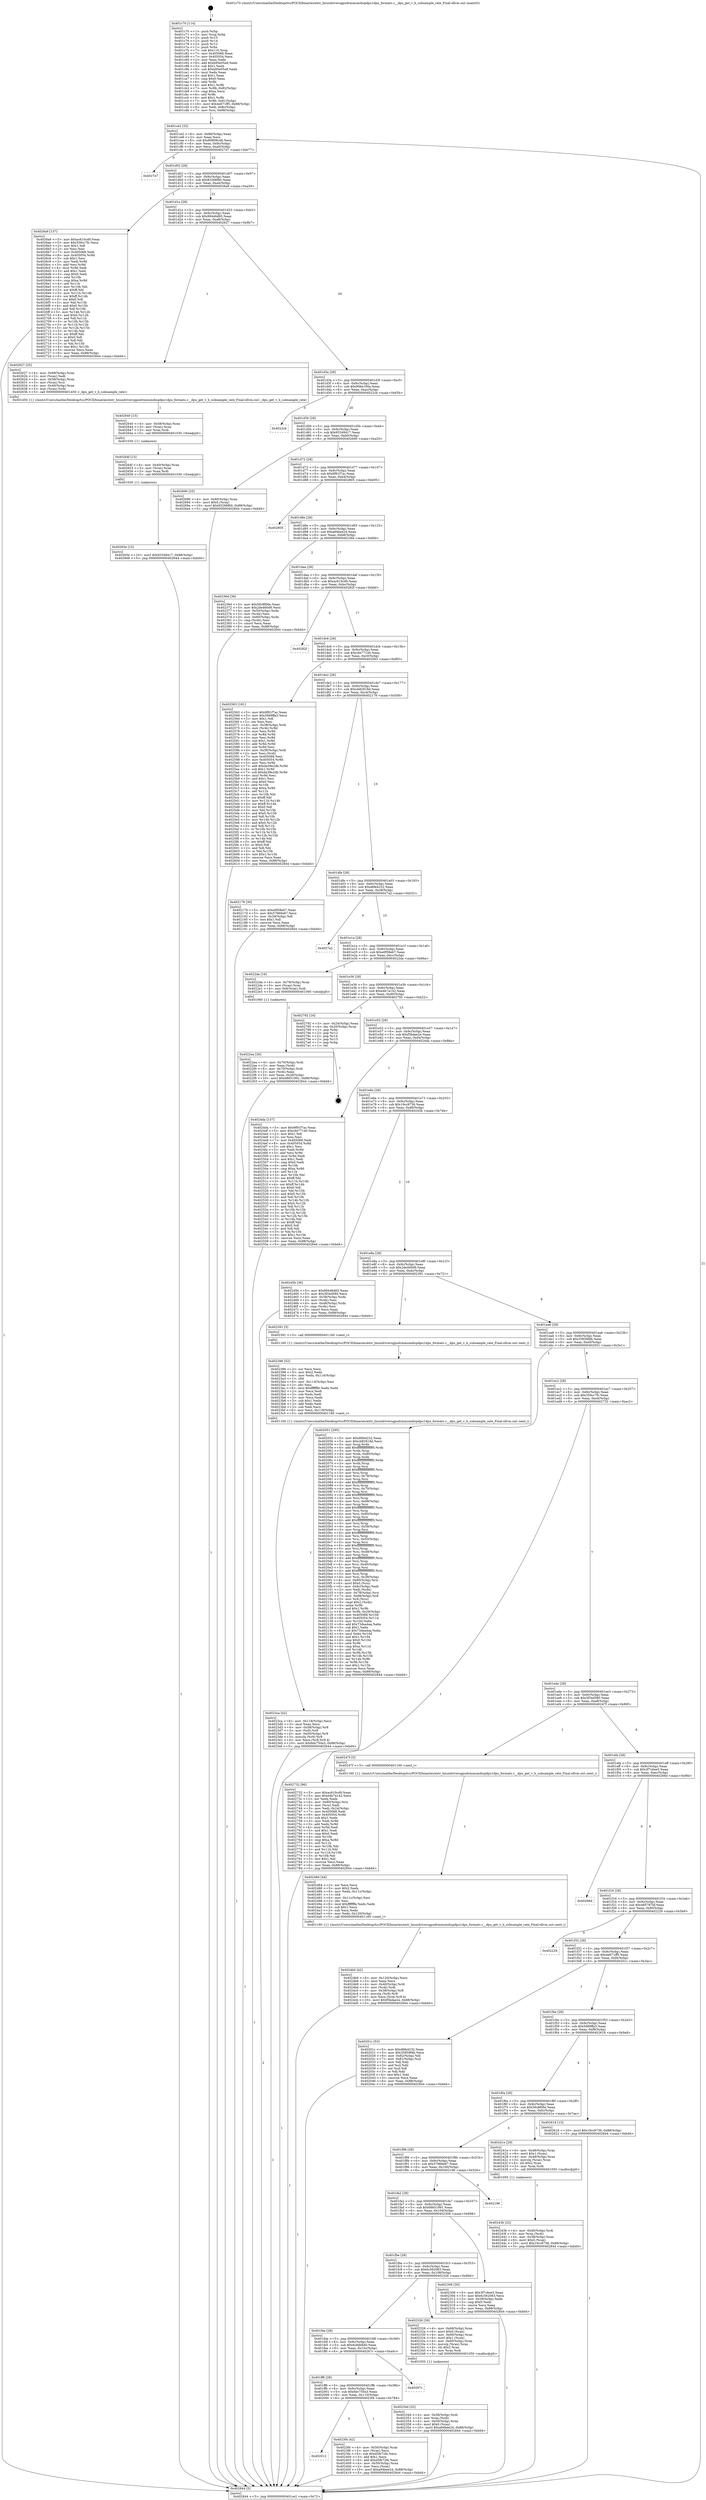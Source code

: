 digraph "0x401c70" {
  label = "0x401c70 (/mnt/c/Users/mathe/Desktop/tcc/POCII/binaries/extr_linuxdriversgpudrmmsmdispdpu1dpu_formats.c__dpu_get_v_h_subsample_rate_Final-ollvm.out::main(0))"
  labelloc = "t"
  node[shape=record]

  Entry [label="",width=0.3,height=0.3,shape=circle,fillcolor=black,style=filled]
  "0x401ce2" [label="{
     0x401ce2 [32]\l
     | [instrs]\l
     &nbsp;&nbsp;0x401ce2 \<+6\>: mov -0x88(%rbp),%eax\l
     &nbsp;&nbsp;0x401ce8 \<+2\>: mov %eax,%ecx\l
     &nbsp;&nbsp;0x401cea \<+6\>: sub $0x80808c48,%ecx\l
     &nbsp;&nbsp;0x401cf0 \<+6\>: mov %eax,-0x9c(%rbp)\l
     &nbsp;&nbsp;0x401cf6 \<+6\>: mov %ecx,-0xa0(%rbp)\l
     &nbsp;&nbsp;0x401cfc \<+6\>: je 00000000004027e7 \<main+0xb77\>\l
  }"]
  "0x4027e7" [label="{
     0x4027e7\l
  }", style=dashed]
  "0x401d02" [label="{
     0x401d02 [28]\l
     | [instrs]\l
     &nbsp;&nbsp;0x401d02 \<+5\>: jmp 0000000000401d07 \<main+0x97\>\l
     &nbsp;&nbsp;0x401d07 \<+6\>: mov -0x9c(%rbp),%eax\l
     &nbsp;&nbsp;0x401d0d \<+5\>: sub $0x83266fb0,%eax\l
     &nbsp;&nbsp;0x401d12 \<+6\>: mov %eax,-0xa4(%rbp)\l
     &nbsp;&nbsp;0x401d18 \<+6\>: je 00000000004026a9 \<main+0xa39\>\l
  }"]
  Exit [label="",width=0.3,height=0.3,shape=circle,fillcolor=black,style=filled,peripheries=2]
  "0x4026a9" [label="{
     0x4026a9 [137]\l
     | [instrs]\l
     &nbsp;&nbsp;0x4026a9 \<+5\>: mov $0xac610cd9,%eax\l
     &nbsp;&nbsp;0x4026ae \<+5\>: mov $0x359cc7fc,%ecx\l
     &nbsp;&nbsp;0x4026b3 \<+2\>: mov $0x1,%dl\l
     &nbsp;&nbsp;0x4026b5 \<+2\>: xor %esi,%esi\l
     &nbsp;&nbsp;0x4026b7 \<+7\>: mov 0x405068,%edi\l
     &nbsp;&nbsp;0x4026be \<+8\>: mov 0x405054,%r8d\l
     &nbsp;&nbsp;0x4026c6 \<+3\>: sub $0x1,%esi\l
     &nbsp;&nbsp;0x4026c9 \<+3\>: mov %edi,%r9d\l
     &nbsp;&nbsp;0x4026cc \<+3\>: add %esi,%r9d\l
     &nbsp;&nbsp;0x4026cf \<+4\>: imul %r9d,%edi\l
     &nbsp;&nbsp;0x4026d3 \<+3\>: and $0x1,%edi\l
     &nbsp;&nbsp;0x4026d6 \<+3\>: cmp $0x0,%edi\l
     &nbsp;&nbsp;0x4026d9 \<+4\>: sete %r10b\l
     &nbsp;&nbsp;0x4026dd \<+4\>: cmp $0xa,%r8d\l
     &nbsp;&nbsp;0x4026e1 \<+4\>: setl %r11b\l
     &nbsp;&nbsp;0x4026e5 \<+3\>: mov %r10b,%bl\l
     &nbsp;&nbsp;0x4026e8 \<+3\>: xor $0xff,%bl\l
     &nbsp;&nbsp;0x4026eb \<+3\>: mov %r11b,%r14b\l
     &nbsp;&nbsp;0x4026ee \<+4\>: xor $0xff,%r14b\l
     &nbsp;&nbsp;0x4026f2 \<+3\>: xor $0x0,%dl\l
     &nbsp;&nbsp;0x4026f5 \<+3\>: mov %bl,%r15b\l
     &nbsp;&nbsp;0x4026f8 \<+4\>: and $0x0,%r15b\l
     &nbsp;&nbsp;0x4026fc \<+3\>: and %dl,%r10b\l
     &nbsp;&nbsp;0x4026ff \<+3\>: mov %r14b,%r12b\l
     &nbsp;&nbsp;0x402702 \<+4\>: and $0x0,%r12b\l
     &nbsp;&nbsp;0x402706 \<+3\>: and %dl,%r11b\l
     &nbsp;&nbsp;0x402709 \<+3\>: or %r10b,%r15b\l
     &nbsp;&nbsp;0x40270c \<+3\>: or %r11b,%r12b\l
     &nbsp;&nbsp;0x40270f \<+3\>: xor %r12b,%r15b\l
     &nbsp;&nbsp;0x402712 \<+3\>: or %r14b,%bl\l
     &nbsp;&nbsp;0x402715 \<+3\>: xor $0xff,%bl\l
     &nbsp;&nbsp;0x402718 \<+3\>: or $0x0,%dl\l
     &nbsp;&nbsp;0x40271b \<+2\>: and %dl,%bl\l
     &nbsp;&nbsp;0x40271d \<+3\>: or %bl,%r15b\l
     &nbsp;&nbsp;0x402720 \<+4\>: test $0x1,%r15b\l
     &nbsp;&nbsp;0x402724 \<+3\>: cmovne %ecx,%eax\l
     &nbsp;&nbsp;0x402727 \<+6\>: mov %eax,-0x88(%rbp)\l
     &nbsp;&nbsp;0x40272d \<+5\>: jmp 0000000000402844 \<main+0xbd4\>\l
  }"]
  "0x401d1e" [label="{
     0x401d1e [28]\l
     | [instrs]\l
     &nbsp;&nbsp;0x401d1e \<+5\>: jmp 0000000000401d23 \<main+0xb3\>\l
     &nbsp;&nbsp;0x401d23 \<+6\>: mov -0x9c(%rbp),%eax\l
     &nbsp;&nbsp;0x401d29 \<+5\>: sub $0x89446d65,%eax\l
     &nbsp;&nbsp;0x401d2e \<+6\>: mov %eax,-0xa8(%rbp)\l
     &nbsp;&nbsp;0x401d34 \<+6\>: je 0000000000402627 \<main+0x9b7\>\l
  }"]
  "0x40265e" [label="{
     0x40265e [15]\l
     | [instrs]\l
     &nbsp;&nbsp;0x40265e \<+10\>: movl $0x93349417,-0x88(%rbp)\l
     &nbsp;&nbsp;0x402668 \<+5\>: jmp 0000000000402844 \<main+0xbd4\>\l
  }"]
  "0x402627" [label="{
     0x402627 [25]\l
     | [instrs]\l
     &nbsp;&nbsp;0x402627 \<+4\>: mov -0x68(%rbp),%rax\l
     &nbsp;&nbsp;0x40262b \<+2\>: mov (%rax),%edi\l
     &nbsp;&nbsp;0x40262d \<+4\>: mov -0x58(%rbp),%rax\l
     &nbsp;&nbsp;0x402631 \<+3\>: mov (%rax),%rsi\l
     &nbsp;&nbsp;0x402634 \<+4\>: mov -0x40(%rbp),%rax\l
     &nbsp;&nbsp;0x402638 \<+3\>: mov (%rax),%rdx\l
     &nbsp;&nbsp;0x40263b \<+5\>: call 0000000000401450 \<_dpu_get_v_h_subsample_rate\>\l
     | [calls]\l
     &nbsp;&nbsp;0x401450 \{1\} (/mnt/c/Users/mathe/Desktop/tcc/POCII/binaries/extr_linuxdriversgpudrmmsmdispdpu1dpu_formats.c__dpu_get_v_h_subsample_rate_Final-ollvm.out::_dpu_get_v_h_subsample_rate)\l
  }"]
  "0x401d3a" [label="{
     0x401d3a [28]\l
     | [instrs]\l
     &nbsp;&nbsp;0x401d3a \<+5\>: jmp 0000000000401d3f \<main+0xcf\>\l
     &nbsp;&nbsp;0x401d3f \<+6\>: mov -0x9c(%rbp),%eax\l
     &nbsp;&nbsp;0x401d45 \<+5\>: sub $0x906e100a,%eax\l
     &nbsp;&nbsp;0x401d4a \<+6\>: mov %eax,-0xac(%rbp)\l
     &nbsp;&nbsp;0x401d50 \<+6\>: je 00000000004022cb \<main+0x65b\>\l
  }"]
  "0x40264f" [label="{
     0x40264f [15]\l
     | [instrs]\l
     &nbsp;&nbsp;0x40264f \<+4\>: mov -0x40(%rbp),%rax\l
     &nbsp;&nbsp;0x402653 \<+3\>: mov (%rax),%rax\l
     &nbsp;&nbsp;0x402656 \<+3\>: mov %rax,%rdi\l
     &nbsp;&nbsp;0x402659 \<+5\>: call 0000000000401030 \<free@plt\>\l
     | [calls]\l
     &nbsp;&nbsp;0x401030 \{1\} (unknown)\l
  }"]
  "0x4022cb" [label="{
     0x4022cb\l
  }", style=dashed]
  "0x401d56" [label="{
     0x401d56 [28]\l
     | [instrs]\l
     &nbsp;&nbsp;0x401d56 \<+5\>: jmp 0000000000401d5b \<main+0xeb\>\l
     &nbsp;&nbsp;0x401d5b \<+6\>: mov -0x9c(%rbp),%eax\l
     &nbsp;&nbsp;0x401d61 \<+5\>: sub $0x93349417,%eax\l
     &nbsp;&nbsp;0x401d66 \<+6\>: mov %eax,-0xb0(%rbp)\l
     &nbsp;&nbsp;0x401d6c \<+6\>: je 0000000000402690 \<main+0xa20\>\l
  }"]
  "0x402640" [label="{
     0x402640 [15]\l
     | [instrs]\l
     &nbsp;&nbsp;0x402640 \<+4\>: mov -0x58(%rbp),%rax\l
     &nbsp;&nbsp;0x402644 \<+3\>: mov (%rax),%rax\l
     &nbsp;&nbsp;0x402647 \<+3\>: mov %rax,%rdi\l
     &nbsp;&nbsp;0x40264a \<+5\>: call 0000000000401030 \<free@plt\>\l
     | [calls]\l
     &nbsp;&nbsp;0x401030 \{1\} (unknown)\l
  }"]
  "0x402690" [label="{
     0x402690 [25]\l
     | [instrs]\l
     &nbsp;&nbsp;0x402690 \<+4\>: mov -0x80(%rbp),%rax\l
     &nbsp;&nbsp;0x402694 \<+6\>: movl $0x0,(%rax)\l
     &nbsp;&nbsp;0x40269a \<+10\>: movl $0x83266fb0,-0x88(%rbp)\l
     &nbsp;&nbsp;0x4026a4 \<+5\>: jmp 0000000000402844 \<main+0xbd4\>\l
  }"]
  "0x401d72" [label="{
     0x401d72 [28]\l
     | [instrs]\l
     &nbsp;&nbsp;0x401d72 \<+5\>: jmp 0000000000401d77 \<main+0x107\>\l
     &nbsp;&nbsp;0x401d77 \<+6\>: mov -0x9c(%rbp),%eax\l
     &nbsp;&nbsp;0x401d7d \<+5\>: sub $0x9f91f7ac,%eax\l
     &nbsp;&nbsp;0x401d82 \<+6\>: mov %eax,-0xb4(%rbp)\l
     &nbsp;&nbsp;0x401d88 \<+6\>: je 0000000000402805 \<main+0xb95\>\l
  }"]
  "0x4024b0" [label="{
     0x4024b0 [42]\l
     | [instrs]\l
     &nbsp;&nbsp;0x4024b0 \<+6\>: mov -0x120(%rbp),%ecx\l
     &nbsp;&nbsp;0x4024b6 \<+3\>: imul %eax,%ecx\l
     &nbsp;&nbsp;0x4024b9 \<+4\>: mov -0x40(%rbp),%rdi\l
     &nbsp;&nbsp;0x4024bd \<+3\>: mov (%rdi),%rdi\l
     &nbsp;&nbsp;0x4024c0 \<+4\>: mov -0x38(%rbp),%r8\l
     &nbsp;&nbsp;0x4024c4 \<+3\>: movslq (%r8),%r8\l
     &nbsp;&nbsp;0x4024c7 \<+4\>: mov %ecx,(%rdi,%r8,4)\l
     &nbsp;&nbsp;0x4024cb \<+10\>: movl $0xf5bdae2e,-0x88(%rbp)\l
     &nbsp;&nbsp;0x4024d5 \<+5\>: jmp 0000000000402844 \<main+0xbd4\>\l
  }"]
  "0x402805" [label="{
     0x402805\l
  }", style=dashed]
  "0x401d8e" [label="{
     0x401d8e [28]\l
     | [instrs]\l
     &nbsp;&nbsp;0x401d8e \<+5\>: jmp 0000000000401d93 \<main+0x123\>\l
     &nbsp;&nbsp;0x401d93 \<+6\>: mov -0x9c(%rbp),%eax\l
     &nbsp;&nbsp;0x401d99 \<+5\>: sub $0xa94bee24,%eax\l
     &nbsp;&nbsp;0x401d9e \<+6\>: mov %eax,-0xb8(%rbp)\l
     &nbsp;&nbsp;0x401da4 \<+6\>: je 000000000040236d \<main+0x6fd\>\l
  }"]
  "0x402484" [label="{
     0x402484 [44]\l
     | [instrs]\l
     &nbsp;&nbsp;0x402484 \<+2\>: xor %ecx,%ecx\l
     &nbsp;&nbsp;0x402486 \<+5\>: mov $0x2,%edx\l
     &nbsp;&nbsp;0x40248b \<+6\>: mov %edx,-0x11c(%rbp)\l
     &nbsp;&nbsp;0x402491 \<+1\>: cltd\l
     &nbsp;&nbsp;0x402492 \<+6\>: mov -0x11c(%rbp),%esi\l
     &nbsp;&nbsp;0x402498 \<+2\>: idiv %esi\l
     &nbsp;&nbsp;0x40249a \<+6\>: imul $0xfffffffe,%edx,%edx\l
     &nbsp;&nbsp;0x4024a0 \<+3\>: sub $0x1,%ecx\l
     &nbsp;&nbsp;0x4024a3 \<+2\>: sub %ecx,%edx\l
     &nbsp;&nbsp;0x4024a5 \<+6\>: mov %edx,-0x120(%rbp)\l
     &nbsp;&nbsp;0x4024ab \<+5\>: call 0000000000401160 \<next_i\>\l
     | [calls]\l
     &nbsp;&nbsp;0x401160 \{1\} (/mnt/c/Users/mathe/Desktop/tcc/POCII/binaries/extr_linuxdriversgpudrmmsmdispdpu1dpu_formats.c__dpu_get_v_h_subsample_rate_Final-ollvm.out::next_i)\l
  }"]
  "0x40236d" [label="{
     0x40236d [36]\l
     | [instrs]\l
     &nbsp;&nbsp;0x40236d \<+5\>: mov $0x56c8f06e,%eax\l
     &nbsp;&nbsp;0x402372 \<+5\>: mov $0x2de460d9,%ecx\l
     &nbsp;&nbsp;0x402377 \<+4\>: mov -0x50(%rbp),%rdx\l
     &nbsp;&nbsp;0x40237b \<+2\>: mov (%rdx),%esi\l
     &nbsp;&nbsp;0x40237d \<+4\>: mov -0x60(%rbp),%rdx\l
     &nbsp;&nbsp;0x402381 \<+2\>: cmp (%rdx),%esi\l
     &nbsp;&nbsp;0x402383 \<+3\>: cmovl %ecx,%eax\l
     &nbsp;&nbsp;0x402386 \<+6\>: mov %eax,-0x88(%rbp)\l
     &nbsp;&nbsp;0x40238c \<+5\>: jmp 0000000000402844 \<main+0xbd4\>\l
  }"]
  "0x401daa" [label="{
     0x401daa [28]\l
     | [instrs]\l
     &nbsp;&nbsp;0x401daa \<+5\>: jmp 0000000000401daf \<main+0x13f\>\l
     &nbsp;&nbsp;0x401daf \<+6\>: mov -0x9c(%rbp),%eax\l
     &nbsp;&nbsp;0x401db5 \<+5\>: sub $0xac610cd9,%eax\l
     &nbsp;&nbsp;0x401dba \<+6\>: mov %eax,-0xbc(%rbp)\l
     &nbsp;&nbsp;0x401dc0 \<+6\>: je 000000000040282f \<main+0xbbf\>\l
  }"]
  "0x40243b" [label="{
     0x40243b [32]\l
     | [instrs]\l
     &nbsp;&nbsp;0x40243b \<+4\>: mov -0x40(%rbp),%rdi\l
     &nbsp;&nbsp;0x40243f \<+3\>: mov %rax,(%rdi)\l
     &nbsp;&nbsp;0x402442 \<+4\>: mov -0x38(%rbp),%rax\l
     &nbsp;&nbsp;0x402446 \<+6\>: movl $0x0,(%rax)\l
     &nbsp;&nbsp;0x40244c \<+10\>: movl $0x19cc9736,-0x88(%rbp)\l
     &nbsp;&nbsp;0x402456 \<+5\>: jmp 0000000000402844 \<main+0xbd4\>\l
  }"]
  "0x40282f" [label="{
     0x40282f\l
  }", style=dashed]
  "0x401dc6" [label="{
     0x401dc6 [28]\l
     | [instrs]\l
     &nbsp;&nbsp;0x401dc6 \<+5\>: jmp 0000000000401dcb \<main+0x15b\>\l
     &nbsp;&nbsp;0x401dcb \<+6\>: mov -0x9c(%rbp),%eax\l
     &nbsp;&nbsp;0x401dd1 \<+5\>: sub $0xc6e77140,%eax\l
     &nbsp;&nbsp;0x401dd6 \<+6\>: mov %eax,-0xc0(%rbp)\l
     &nbsp;&nbsp;0x401ddc \<+6\>: je 0000000000402563 \<main+0x8f3\>\l
  }"]
  "0x402012" [label="{
     0x402012\l
  }", style=dashed]
  "0x402563" [label="{
     0x402563 [181]\l
     | [instrs]\l
     &nbsp;&nbsp;0x402563 \<+5\>: mov $0x9f91f7ac,%eax\l
     &nbsp;&nbsp;0x402568 \<+5\>: mov $0x5689ffa3,%ecx\l
     &nbsp;&nbsp;0x40256d \<+2\>: mov $0x1,%dl\l
     &nbsp;&nbsp;0x40256f \<+2\>: xor %esi,%esi\l
     &nbsp;&nbsp;0x402571 \<+4\>: mov -0x38(%rbp),%rdi\l
     &nbsp;&nbsp;0x402575 \<+3\>: mov (%rdi),%r8d\l
     &nbsp;&nbsp;0x402578 \<+3\>: mov %esi,%r9d\l
     &nbsp;&nbsp;0x40257b \<+3\>: sub %r8d,%r9d\l
     &nbsp;&nbsp;0x40257e \<+3\>: mov %esi,%r8d\l
     &nbsp;&nbsp;0x402581 \<+4\>: sub $0x1,%r8d\l
     &nbsp;&nbsp;0x402585 \<+3\>: add %r8d,%r9d\l
     &nbsp;&nbsp;0x402588 \<+3\>: sub %r9d,%esi\l
     &nbsp;&nbsp;0x40258b \<+4\>: mov -0x38(%rbp),%rdi\l
     &nbsp;&nbsp;0x40258f \<+2\>: mov %esi,(%rdi)\l
     &nbsp;&nbsp;0x402591 \<+7\>: mov 0x405068,%esi\l
     &nbsp;&nbsp;0x402598 \<+8\>: mov 0x405054,%r8d\l
     &nbsp;&nbsp;0x4025a0 \<+3\>: mov %esi,%r9d\l
     &nbsp;&nbsp;0x4025a3 \<+7\>: add $0xda39e2db,%r9d\l
     &nbsp;&nbsp;0x4025aa \<+4\>: sub $0x1,%r9d\l
     &nbsp;&nbsp;0x4025ae \<+7\>: sub $0xda39e2db,%r9d\l
     &nbsp;&nbsp;0x4025b5 \<+4\>: imul %r9d,%esi\l
     &nbsp;&nbsp;0x4025b9 \<+3\>: and $0x1,%esi\l
     &nbsp;&nbsp;0x4025bc \<+3\>: cmp $0x0,%esi\l
     &nbsp;&nbsp;0x4025bf \<+4\>: sete %r10b\l
     &nbsp;&nbsp;0x4025c3 \<+4\>: cmp $0xa,%r8d\l
     &nbsp;&nbsp;0x4025c7 \<+4\>: setl %r11b\l
     &nbsp;&nbsp;0x4025cb \<+3\>: mov %r10b,%bl\l
     &nbsp;&nbsp;0x4025ce \<+3\>: xor $0xff,%bl\l
     &nbsp;&nbsp;0x4025d1 \<+3\>: mov %r11b,%r14b\l
     &nbsp;&nbsp;0x4025d4 \<+4\>: xor $0xff,%r14b\l
     &nbsp;&nbsp;0x4025d8 \<+3\>: xor $0x0,%dl\l
     &nbsp;&nbsp;0x4025db \<+3\>: mov %bl,%r15b\l
     &nbsp;&nbsp;0x4025de \<+4\>: and $0x0,%r15b\l
     &nbsp;&nbsp;0x4025e2 \<+3\>: and %dl,%r10b\l
     &nbsp;&nbsp;0x4025e5 \<+3\>: mov %r14b,%r12b\l
     &nbsp;&nbsp;0x4025e8 \<+4\>: and $0x0,%r12b\l
     &nbsp;&nbsp;0x4025ec \<+3\>: and %dl,%r11b\l
     &nbsp;&nbsp;0x4025ef \<+3\>: or %r10b,%r15b\l
     &nbsp;&nbsp;0x4025f2 \<+3\>: or %r11b,%r12b\l
     &nbsp;&nbsp;0x4025f5 \<+3\>: xor %r12b,%r15b\l
     &nbsp;&nbsp;0x4025f8 \<+3\>: or %r14b,%bl\l
     &nbsp;&nbsp;0x4025fb \<+3\>: xor $0xff,%bl\l
     &nbsp;&nbsp;0x4025fe \<+3\>: or $0x0,%dl\l
     &nbsp;&nbsp;0x402601 \<+2\>: and %dl,%bl\l
     &nbsp;&nbsp;0x402603 \<+3\>: or %bl,%r15b\l
     &nbsp;&nbsp;0x402606 \<+4\>: test $0x1,%r15b\l
     &nbsp;&nbsp;0x40260a \<+3\>: cmovne %ecx,%eax\l
     &nbsp;&nbsp;0x40260d \<+6\>: mov %eax,-0x88(%rbp)\l
     &nbsp;&nbsp;0x402613 \<+5\>: jmp 0000000000402844 \<main+0xbd4\>\l
  }"]
  "0x401de2" [label="{
     0x401de2 [28]\l
     | [instrs]\l
     &nbsp;&nbsp;0x401de2 \<+5\>: jmp 0000000000401de7 \<main+0x177\>\l
     &nbsp;&nbsp;0x401de7 \<+6\>: mov -0x9c(%rbp),%eax\l
     &nbsp;&nbsp;0x401ded \<+5\>: sub $0xcb82818d,%eax\l
     &nbsp;&nbsp;0x401df2 \<+6\>: mov %eax,-0xc4(%rbp)\l
     &nbsp;&nbsp;0x401df8 \<+6\>: je 0000000000402178 \<main+0x508\>\l
  }"]
  "0x4023f4" [label="{
     0x4023f4 [42]\l
     | [instrs]\l
     &nbsp;&nbsp;0x4023f4 \<+4\>: mov -0x50(%rbp),%rax\l
     &nbsp;&nbsp;0x4023f8 \<+2\>: mov (%rax),%ecx\l
     &nbsp;&nbsp;0x4023fa \<+6\>: sub $0xd5fe72fe,%ecx\l
     &nbsp;&nbsp;0x402400 \<+3\>: add $0x1,%ecx\l
     &nbsp;&nbsp;0x402403 \<+6\>: add $0xd5fe72fe,%ecx\l
     &nbsp;&nbsp;0x402409 \<+4\>: mov -0x50(%rbp),%rax\l
     &nbsp;&nbsp;0x40240d \<+2\>: mov %ecx,(%rax)\l
     &nbsp;&nbsp;0x40240f \<+10\>: movl $0xa94bee24,-0x88(%rbp)\l
     &nbsp;&nbsp;0x402419 \<+5\>: jmp 0000000000402844 \<main+0xbd4\>\l
  }"]
  "0x402178" [label="{
     0x402178 [30]\l
     | [instrs]\l
     &nbsp;&nbsp;0x402178 \<+5\>: mov $0xe0f58eb7,%eax\l
     &nbsp;&nbsp;0x40217d \<+5\>: mov $0x57966e67,%ecx\l
     &nbsp;&nbsp;0x402182 \<+3\>: mov -0x29(%rbp),%dl\l
     &nbsp;&nbsp;0x402185 \<+3\>: test $0x1,%dl\l
     &nbsp;&nbsp;0x402188 \<+3\>: cmovne %ecx,%eax\l
     &nbsp;&nbsp;0x40218b \<+6\>: mov %eax,-0x88(%rbp)\l
     &nbsp;&nbsp;0x402191 \<+5\>: jmp 0000000000402844 \<main+0xbd4\>\l
  }"]
  "0x401dfe" [label="{
     0x401dfe [28]\l
     | [instrs]\l
     &nbsp;&nbsp;0x401dfe \<+5\>: jmp 0000000000401e03 \<main+0x193\>\l
     &nbsp;&nbsp;0x401e03 \<+6\>: mov -0x9c(%rbp),%eax\l
     &nbsp;&nbsp;0x401e09 \<+5\>: sub $0xd6fe4232,%eax\l
     &nbsp;&nbsp;0x401e0e \<+6\>: mov %eax,-0xc8(%rbp)\l
     &nbsp;&nbsp;0x401e14 \<+6\>: je 00000000004027a2 \<main+0xb32\>\l
  }"]
  "0x401ff6" [label="{
     0x401ff6 [28]\l
     | [instrs]\l
     &nbsp;&nbsp;0x401ff6 \<+5\>: jmp 0000000000401ffb \<main+0x38b\>\l
     &nbsp;&nbsp;0x401ffb \<+6\>: mov -0x9c(%rbp),%eax\l
     &nbsp;&nbsp;0x402001 \<+5\>: sub $0x6dc750a3,%eax\l
     &nbsp;&nbsp;0x402006 \<+6\>: mov %eax,-0x110(%rbp)\l
     &nbsp;&nbsp;0x40200c \<+6\>: je 00000000004023f4 \<main+0x784\>\l
  }"]
  "0x4027a2" [label="{
     0x4027a2\l
  }", style=dashed]
  "0x401e1a" [label="{
     0x401e1a [28]\l
     | [instrs]\l
     &nbsp;&nbsp;0x401e1a \<+5\>: jmp 0000000000401e1f \<main+0x1af\>\l
     &nbsp;&nbsp;0x401e1f \<+6\>: mov -0x9c(%rbp),%eax\l
     &nbsp;&nbsp;0x401e25 \<+5\>: sub $0xe0f58eb7,%eax\l
     &nbsp;&nbsp;0x401e2a \<+6\>: mov %eax,-0xcc(%rbp)\l
     &nbsp;&nbsp;0x401e30 \<+6\>: je 00000000004022da \<main+0x66a\>\l
  }"]
  "0x40267c" [label="{
     0x40267c\l
  }", style=dashed]
  "0x4022da" [label="{
     0x4022da [16]\l
     | [instrs]\l
     &nbsp;&nbsp;0x4022da \<+4\>: mov -0x78(%rbp),%rax\l
     &nbsp;&nbsp;0x4022de \<+3\>: mov (%rax),%rax\l
     &nbsp;&nbsp;0x4022e1 \<+4\>: mov 0x8(%rax),%rdi\l
     &nbsp;&nbsp;0x4022e5 \<+5\>: call 0000000000401060 \<atoi@plt\>\l
     | [calls]\l
     &nbsp;&nbsp;0x401060 \{1\} (unknown)\l
  }"]
  "0x401e36" [label="{
     0x401e36 [28]\l
     | [instrs]\l
     &nbsp;&nbsp;0x401e36 \<+5\>: jmp 0000000000401e3b \<main+0x1cb\>\l
     &nbsp;&nbsp;0x401e3b \<+6\>: mov -0x9c(%rbp),%eax\l
     &nbsp;&nbsp;0x401e41 \<+5\>: sub $0xe4b7a142,%eax\l
     &nbsp;&nbsp;0x401e46 \<+6\>: mov %eax,-0xd0(%rbp)\l
     &nbsp;&nbsp;0x401e4c \<+6\>: je 0000000000402792 \<main+0xb22\>\l
  }"]
  "0x4023ca" [label="{
     0x4023ca [42]\l
     | [instrs]\l
     &nbsp;&nbsp;0x4023ca \<+6\>: mov -0x118(%rbp),%ecx\l
     &nbsp;&nbsp;0x4023d0 \<+3\>: imul %eax,%ecx\l
     &nbsp;&nbsp;0x4023d3 \<+4\>: mov -0x58(%rbp),%r8\l
     &nbsp;&nbsp;0x4023d7 \<+3\>: mov (%r8),%r8\l
     &nbsp;&nbsp;0x4023da \<+4\>: mov -0x50(%rbp),%r9\l
     &nbsp;&nbsp;0x4023de \<+3\>: movslq (%r9),%r9\l
     &nbsp;&nbsp;0x4023e1 \<+4\>: mov %ecx,(%r8,%r9,4)\l
     &nbsp;&nbsp;0x4023e5 \<+10\>: movl $0x6dc750a3,-0x88(%rbp)\l
     &nbsp;&nbsp;0x4023ef \<+5\>: jmp 0000000000402844 \<main+0xbd4\>\l
  }"]
  "0x402792" [label="{
     0x402792 [16]\l
     | [instrs]\l
     &nbsp;&nbsp;0x402792 \<+3\>: mov -0x24(%rbp),%eax\l
     &nbsp;&nbsp;0x402795 \<+4\>: lea -0x20(%rbp),%rsp\l
     &nbsp;&nbsp;0x402799 \<+1\>: pop %rbx\l
     &nbsp;&nbsp;0x40279a \<+2\>: pop %r12\l
     &nbsp;&nbsp;0x40279c \<+2\>: pop %r14\l
     &nbsp;&nbsp;0x40279e \<+2\>: pop %r15\l
     &nbsp;&nbsp;0x4027a0 \<+1\>: pop %rbp\l
     &nbsp;&nbsp;0x4027a1 \<+1\>: ret\l
  }"]
  "0x401e52" [label="{
     0x401e52 [28]\l
     | [instrs]\l
     &nbsp;&nbsp;0x401e52 \<+5\>: jmp 0000000000401e57 \<main+0x1e7\>\l
     &nbsp;&nbsp;0x401e57 \<+6\>: mov -0x9c(%rbp),%eax\l
     &nbsp;&nbsp;0x401e5d \<+5\>: sub $0xf5bdae2e,%eax\l
     &nbsp;&nbsp;0x401e62 \<+6\>: mov %eax,-0xd4(%rbp)\l
     &nbsp;&nbsp;0x401e68 \<+6\>: je 00000000004024da \<main+0x86a\>\l
  }"]
  "0x402396" [label="{
     0x402396 [52]\l
     | [instrs]\l
     &nbsp;&nbsp;0x402396 \<+2\>: xor %ecx,%ecx\l
     &nbsp;&nbsp;0x402398 \<+5\>: mov $0x2,%edx\l
     &nbsp;&nbsp;0x40239d \<+6\>: mov %edx,-0x114(%rbp)\l
     &nbsp;&nbsp;0x4023a3 \<+1\>: cltd\l
     &nbsp;&nbsp;0x4023a4 \<+6\>: mov -0x114(%rbp),%esi\l
     &nbsp;&nbsp;0x4023aa \<+2\>: idiv %esi\l
     &nbsp;&nbsp;0x4023ac \<+6\>: imul $0xfffffffe,%edx,%edx\l
     &nbsp;&nbsp;0x4023b2 \<+2\>: mov %ecx,%edi\l
     &nbsp;&nbsp;0x4023b4 \<+2\>: sub %edx,%edi\l
     &nbsp;&nbsp;0x4023b6 \<+2\>: mov %ecx,%edx\l
     &nbsp;&nbsp;0x4023b8 \<+3\>: sub $0x1,%edx\l
     &nbsp;&nbsp;0x4023bb \<+2\>: add %edx,%edi\l
     &nbsp;&nbsp;0x4023bd \<+2\>: sub %edi,%ecx\l
     &nbsp;&nbsp;0x4023bf \<+6\>: mov %ecx,-0x118(%rbp)\l
     &nbsp;&nbsp;0x4023c5 \<+5\>: call 0000000000401160 \<next_i\>\l
     | [calls]\l
     &nbsp;&nbsp;0x401160 \{1\} (/mnt/c/Users/mathe/Desktop/tcc/POCII/binaries/extr_linuxdriversgpudrmmsmdispdpu1dpu_formats.c__dpu_get_v_h_subsample_rate_Final-ollvm.out::next_i)\l
  }"]
  "0x4024da" [label="{
     0x4024da [137]\l
     | [instrs]\l
     &nbsp;&nbsp;0x4024da \<+5\>: mov $0x9f91f7ac,%eax\l
     &nbsp;&nbsp;0x4024df \<+5\>: mov $0xc6e77140,%ecx\l
     &nbsp;&nbsp;0x4024e4 \<+2\>: mov $0x1,%dl\l
     &nbsp;&nbsp;0x4024e6 \<+2\>: xor %esi,%esi\l
     &nbsp;&nbsp;0x4024e8 \<+7\>: mov 0x405068,%edi\l
     &nbsp;&nbsp;0x4024ef \<+8\>: mov 0x405054,%r8d\l
     &nbsp;&nbsp;0x4024f7 \<+3\>: sub $0x1,%esi\l
     &nbsp;&nbsp;0x4024fa \<+3\>: mov %edi,%r9d\l
     &nbsp;&nbsp;0x4024fd \<+3\>: add %esi,%r9d\l
     &nbsp;&nbsp;0x402500 \<+4\>: imul %r9d,%edi\l
     &nbsp;&nbsp;0x402504 \<+3\>: and $0x1,%edi\l
     &nbsp;&nbsp;0x402507 \<+3\>: cmp $0x0,%edi\l
     &nbsp;&nbsp;0x40250a \<+4\>: sete %r10b\l
     &nbsp;&nbsp;0x40250e \<+4\>: cmp $0xa,%r8d\l
     &nbsp;&nbsp;0x402512 \<+4\>: setl %r11b\l
     &nbsp;&nbsp;0x402516 \<+3\>: mov %r10b,%bl\l
     &nbsp;&nbsp;0x402519 \<+3\>: xor $0xff,%bl\l
     &nbsp;&nbsp;0x40251c \<+3\>: mov %r11b,%r14b\l
     &nbsp;&nbsp;0x40251f \<+4\>: xor $0xff,%r14b\l
     &nbsp;&nbsp;0x402523 \<+3\>: xor $0x0,%dl\l
     &nbsp;&nbsp;0x402526 \<+3\>: mov %bl,%r15b\l
     &nbsp;&nbsp;0x402529 \<+4\>: and $0x0,%r15b\l
     &nbsp;&nbsp;0x40252d \<+3\>: and %dl,%r10b\l
     &nbsp;&nbsp;0x402530 \<+3\>: mov %r14b,%r12b\l
     &nbsp;&nbsp;0x402533 \<+4\>: and $0x0,%r12b\l
     &nbsp;&nbsp;0x402537 \<+3\>: and %dl,%r11b\l
     &nbsp;&nbsp;0x40253a \<+3\>: or %r10b,%r15b\l
     &nbsp;&nbsp;0x40253d \<+3\>: or %r11b,%r12b\l
     &nbsp;&nbsp;0x402540 \<+3\>: xor %r12b,%r15b\l
     &nbsp;&nbsp;0x402543 \<+3\>: or %r14b,%bl\l
     &nbsp;&nbsp;0x402546 \<+3\>: xor $0xff,%bl\l
     &nbsp;&nbsp;0x402549 \<+3\>: or $0x0,%dl\l
     &nbsp;&nbsp;0x40254c \<+2\>: and %dl,%bl\l
     &nbsp;&nbsp;0x40254e \<+3\>: or %bl,%r15b\l
     &nbsp;&nbsp;0x402551 \<+4\>: test $0x1,%r15b\l
     &nbsp;&nbsp;0x402555 \<+3\>: cmovne %ecx,%eax\l
     &nbsp;&nbsp;0x402558 \<+6\>: mov %eax,-0x88(%rbp)\l
     &nbsp;&nbsp;0x40255e \<+5\>: jmp 0000000000402844 \<main+0xbd4\>\l
  }"]
  "0x401e6e" [label="{
     0x401e6e [28]\l
     | [instrs]\l
     &nbsp;&nbsp;0x401e6e \<+5\>: jmp 0000000000401e73 \<main+0x203\>\l
     &nbsp;&nbsp;0x401e73 \<+6\>: mov -0x9c(%rbp),%eax\l
     &nbsp;&nbsp;0x401e79 \<+5\>: sub $0x19cc9736,%eax\l
     &nbsp;&nbsp;0x401e7e \<+6\>: mov %eax,-0xd8(%rbp)\l
     &nbsp;&nbsp;0x401e84 \<+6\>: je 000000000040245b \<main+0x7eb\>\l
  }"]
  "0x40234d" [label="{
     0x40234d [32]\l
     | [instrs]\l
     &nbsp;&nbsp;0x40234d \<+4\>: mov -0x58(%rbp),%rdi\l
     &nbsp;&nbsp;0x402351 \<+3\>: mov %rax,(%rdi)\l
     &nbsp;&nbsp;0x402354 \<+4\>: mov -0x50(%rbp),%rax\l
     &nbsp;&nbsp;0x402358 \<+6\>: movl $0x0,(%rax)\l
     &nbsp;&nbsp;0x40235e \<+10\>: movl $0xa94bee24,-0x88(%rbp)\l
     &nbsp;&nbsp;0x402368 \<+5\>: jmp 0000000000402844 \<main+0xbd4\>\l
  }"]
  "0x40245b" [label="{
     0x40245b [36]\l
     | [instrs]\l
     &nbsp;&nbsp;0x40245b \<+5\>: mov $0x89446d65,%eax\l
     &nbsp;&nbsp;0x402460 \<+5\>: mov $0x3f34d580,%ecx\l
     &nbsp;&nbsp;0x402465 \<+4\>: mov -0x38(%rbp),%rdx\l
     &nbsp;&nbsp;0x402469 \<+2\>: mov (%rdx),%esi\l
     &nbsp;&nbsp;0x40246b \<+4\>: mov -0x48(%rbp),%rdx\l
     &nbsp;&nbsp;0x40246f \<+2\>: cmp (%rdx),%esi\l
     &nbsp;&nbsp;0x402471 \<+3\>: cmovl %ecx,%eax\l
     &nbsp;&nbsp;0x402474 \<+6\>: mov %eax,-0x88(%rbp)\l
     &nbsp;&nbsp;0x40247a \<+5\>: jmp 0000000000402844 \<main+0xbd4\>\l
  }"]
  "0x401e8a" [label="{
     0x401e8a [28]\l
     | [instrs]\l
     &nbsp;&nbsp;0x401e8a \<+5\>: jmp 0000000000401e8f \<main+0x21f\>\l
     &nbsp;&nbsp;0x401e8f \<+6\>: mov -0x9c(%rbp),%eax\l
     &nbsp;&nbsp;0x401e95 \<+5\>: sub $0x2de460d9,%eax\l
     &nbsp;&nbsp;0x401e9a \<+6\>: mov %eax,-0xdc(%rbp)\l
     &nbsp;&nbsp;0x401ea0 \<+6\>: je 0000000000402391 \<main+0x721\>\l
  }"]
  "0x401fda" [label="{
     0x401fda [28]\l
     | [instrs]\l
     &nbsp;&nbsp;0x401fda \<+5\>: jmp 0000000000401fdf \<main+0x36f\>\l
     &nbsp;&nbsp;0x401fdf \<+6\>: mov -0x9c(%rbp),%eax\l
     &nbsp;&nbsp;0x401fe5 \<+5\>: sub $0x6c8db6d0,%eax\l
     &nbsp;&nbsp;0x401fea \<+6\>: mov %eax,-0x10c(%rbp)\l
     &nbsp;&nbsp;0x401ff0 \<+6\>: je 000000000040267c \<main+0xa0c\>\l
  }"]
  "0x402391" [label="{
     0x402391 [5]\l
     | [instrs]\l
     &nbsp;&nbsp;0x402391 \<+5\>: call 0000000000401160 \<next_i\>\l
     | [calls]\l
     &nbsp;&nbsp;0x401160 \{1\} (/mnt/c/Users/mathe/Desktop/tcc/POCII/binaries/extr_linuxdriversgpudrmmsmdispdpu1dpu_formats.c__dpu_get_v_h_subsample_rate_Final-ollvm.out::next_i)\l
  }"]
  "0x401ea6" [label="{
     0x401ea6 [28]\l
     | [instrs]\l
     &nbsp;&nbsp;0x401ea6 \<+5\>: jmp 0000000000401eab \<main+0x23b\>\l
     &nbsp;&nbsp;0x401eab \<+6\>: mov -0x9c(%rbp),%eax\l
     &nbsp;&nbsp;0x401eb1 \<+5\>: sub $0x35859fdb,%eax\l
     &nbsp;&nbsp;0x401eb6 \<+6\>: mov %eax,-0xe0(%rbp)\l
     &nbsp;&nbsp;0x401ebc \<+6\>: je 0000000000402051 \<main+0x3e1\>\l
  }"]
  "0x402326" [label="{
     0x402326 [39]\l
     | [instrs]\l
     &nbsp;&nbsp;0x402326 \<+4\>: mov -0x68(%rbp),%rax\l
     &nbsp;&nbsp;0x40232a \<+6\>: movl $0x0,(%rax)\l
     &nbsp;&nbsp;0x402330 \<+4\>: mov -0x60(%rbp),%rax\l
     &nbsp;&nbsp;0x402334 \<+6\>: movl $0x1,(%rax)\l
     &nbsp;&nbsp;0x40233a \<+4\>: mov -0x60(%rbp),%rax\l
     &nbsp;&nbsp;0x40233e \<+3\>: movslq (%rax),%rax\l
     &nbsp;&nbsp;0x402341 \<+4\>: shl $0x2,%rax\l
     &nbsp;&nbsp;0x402345 \<+3\>: mov %rax,%rdi\l
     &nbsp;&nbsp;0x402348 \<+5\>: call 0000000000401050 \<malloc@plt\>\l
     | [calls]\l
     &nbsp;&nbsp;0x401050 \{1\} (unknown)\l
  }"]
  "0x402051" [label="{
     0x402051 [295]\l
     | [instrs]\l
     &nbsp;&nbsp;0x402051 \<+5\>: mov $0xd6fe4232,%eax\l
     &nbsp;&nbsp;0x402056 \<+5\>: mov $0xcb82818d,%ecx\l
     &nbsp;&nbsp;0x40205b \<+3\>: mov %rsp,%rdx\l
     &nbsp;&nbsp;0x40205e \<+4\>: add $0xfffffffffffffff0,%rdx\l
     &nbsp;&nbsp;0x402062 \<+3\>: mov %rdx,%rsp\l
     &nbsp;&nbsp;0x402065 \<+4\>: mov %rdx,-0x80(%rbp)\l
     &nbsp;&nbsp;0x402069 \<+3\>: mov %rsp,%rdx\l
     &nbsp;&nbsp;0x40206c \<+4\>: add $0xfffffffffffffff0,%rdx\l
     &nbsp;&nbsp;0x402070 \<+3\>: mov %rdx,%rsp\l
     &nbsp;&nbsp;0x402073 \<+3\>: mov %rsp,%rsi\l
     &nbsp;&nbsp;0x402076 \<+4\>: add $0xfffffffffffffff0,%rsi\l
     &nbsp;&nbsp;0x40207a \<+3\>: mov %rsi,%rsp\l
     &nbsp;&nbsp;0x40207d \<+4\>: mov %rsi,-0x78(%rbp)\l
     &nbsp;&nbsp;0x402081 \<+3\>: mov %rsp,%rsi\l
     &nbsp;&nbsp;0x402084 \<+4\>: add $0xfffffffffffffff0,%rsi\l
     &nbsp;&nbsp;0x402088 \<+3\>: mov %rsi,%rsp\l
     &nbsp;&nbsp;0x40208b \<+4\>: mov %rsi,-0x70(%rbp)\l
     &nbsp;&nbsp;0x40208f \<+3\>: mov %rsp,%rsi\l
     &nbsp;&nbsp;0x402092 \<+4\>: add $0xfffffffffffffff0,%rsi\l
     &nbsp;&nbsp;0x402096 \<+3\>: mov %rsi,%rsp\l
     &nbsp;&nbsp;0x402099 \<+4\>: mov %rsi,-0x68(%rbp)\l
     &nbsp;&nbsp;0x40209d \<+3\>: mov %rsp,%rsi\l
     &nbsp;&nbsp;0x4020a0 \<+4\>: add $0xfffffffffffffff0,%rsi\l
     &nbsp;&nbsp;0x4020a4 \<+3\>: mov %rsi,%rsp\l
     &nbsp;&nbsp;0x4020a7 \<+4\>: mov %rsi,-0x60(%rbp)\l
     &nbsp;&nbsp;0x4020ab \<+3\>: mov %rsp,%rsi\l
     &nbsp;&nbsp;0x4020ae \<+4\>: add $0xfffffffffffffff0,%rsi\l
     &nbsp;&nbsp;0x4020b2 \<+3\>: mov %rsi,%rsp\l
     &nbsp;&nbsp;0x4020b5 \<+4\>: mov %rsi,-0x58(%rbp)\l
     &nbsp;&nbsp;0x4020b9 \<+3\>: mov %rsp,%rsi\l
     &nbsp;&nbsp;0x4020bc \<+4\>: add $0xfffffffffffffff0,%rsi\l
     &nbsp;&nbsp;0x4020c0 \<+3\>: mov %rsi,%rsp\l
     &nbsp;&nbsp;0x4020c3 \<+4\>: mov %rsi,-0x50(%rbp)\l
     &nbsp;&nbsp;0x4020c7 \<+3\>: mov %rsp,%rsi\l
     &nbsp;&nbsp;0x4020ca \<+4\>: add $0xfffffffffffffff0,%rsi\l
     &nbsp;&nbsp;0x4020ce \<+3\>: mov %rsi,%rsp\l
     &nbsp;&nbsp;0x4020d1 \<+4\>: mov %rsi,-0x48(%rbp)\l
     &nbsp;&nbsp;0x4020d5 \<+3\>: mov %rsp,%rsi\l
     &nbsp;&nbsp;0x4020d8 \<+4\>: add $0xfffffffffffffff0,%rsi\l
     &nbsp;&nbsp;0x4020dc \<+3\>: mov %rsi,%rsp\l
     &nbsp;&nbsp;0x4020df \<+4\>: mov %rsi,-0x40(%rbp)\l
     &nbsp;&nbsp;0x4020e3 \<+3\>: mov %rsp,%rsi\l
     &nbsp;&nbsp;0x4020e6 \<+4\>: add $0xfffffffffffffff0,%rsi\l
     &nbsp;&nbsp;0x4020ea \<+3\>: mov %rsi,%rsp\l
     &nbsp;&nbsp;0x4020ed \<+4\>: mov %rsi,-0x38(%rbp)\l
     &nbsp;&nbsp;0x4020f1 \<+4\>: mov -0x80(%rbp),%rsi\l
     &nbsp;&nbsp;0x4020f5 \<+6\>: movl $0x0,(%rsi)\l
     &nbsp;&nbsp;0x4020fb \<+6\>: mov -0x8c(%rbp),%edi\l
     &nbsp;&nbsp;0x402101 \<+2\>: mov %edi,(%rdx)\l
     &nbsp;&nbsp;0x402103 \<+4\>: mov -0x78(%rbp),%rsi\l
     &nbsp;&nbsp;0x402107 \<+7\>: mov -0x98(%rbp),%r8\l
     &nbsp;&nbsp;0x40210e \<+3\>: mov %r8,(%rsi)\l
     &nbsp;&nbsp;0x402111 \<+3\>: cmpl $0x2,(%rdx)\l
     &nbsp;&nbsp;0x402114 \<+4\>: setne %r9b\l
     &nbsp;&nbsp;0x402118 \<+4\>: and $0x1,%r9b\l
     &nbsp;&nbsp;0x40211c \<+4\>: mov %r9b,-0x29(%rbp)\l
     &nbsp;&nbsp;0x402120 \<+8\>: mov 0x405068,%r10d\l
     &nbsp;&nbsp;0x402128 \<+8\>: mov 0x405054,%r11d\l
     &nbsp;&nbsp;0x402130 \<+3\>: mov %r10d,%ebx\l
     &nbsp;&nbsp;0x402133 \<+6\>: add $0x73dea4aa,%ebx\l
     &nbsp;&nbsp;0x402139 \<+3\>: sub $0x1,%ebx\l
     &nbsp;&nbsp;0x40213c \<+6\>: sub $0x73dea4aa,%ebx\l
     &nbsp;&nbsp;0x402142 \<+4\>: imul %ebx,%r10d\l
     &nbsp;&nbsp;0x402146 \<+4\>: and $0x1,%r10d\l
     &nbsp;&nbsp;0x40214a \<+4\>: cmp $0x0,%r10d\l
     &nbsp;&nbsp;0x40214e \<+4\>: sete %r9b\l
     &nbsp;&nbsp;0x402152 \<+4\>: cmp $0xa,%r11d\l
     &nbsp;&nbsp;0x402156 \<+4\>: setl %r14b\l
     &nbsp;&nbsp;0x40215a \<+3\>: mov %r9b,%r15b\l
     &nbsp;&nbsp;0x40215d \<+3\>: and %r14b,%r15b\l
     &nbsp;&nbsp;0x402160 \<+3\>: xor %r14b,%r9b\l
     &nbsp;&nbsp;0x402163 \<+3\>: or %r9b,%r15b\l
     &nbsp;&nbsp;0x402166 \<+4\>: test $0x1,%r15b\l
     &nbsp;&nbsp;0x40216a \<+3\>: cmovne %ecx,%eax\l
     &nbsp;&nbsp;0x40216d \<+6\>: mov %eax,-0x88(%rbp)\l
     &nbsp;&nbsp;0x402173 \<+5\>: jmp 0000000000402844 \<main+0xbd4\>\l
  }"]
  "0x401ec2" [label="{
     0x401ec2 [28]\l
     | [instrs]\l
     &nbsp;&nbsp;0x401ec2 \<+5\>: jmp 0000000000401ec7 \<main+0x257\>\l
     &nbsp;&nbsp;0x401ec7 \<+6\>: mov -0x9c(%rbp),%eax\l
     &nbsp;&nbsp;0x401ecd \<+5\>: sub $0x359cc7fc,%eax\l
     &nbsp;&nbsp;0x401ed2 \<+6\>: mov %eax,-0xe4(%rbp)\l
     &nbsp;&nbsp;0x401ed8 \<+6\>: je 0000000000402732 \<main+0xac2\>\l
  }"]
  "0x401fbe" [label="{
     0x401fbe [28]\l
     | [instrs]\l
     &nbsp;&nbsp;0x401fbe \<+5\>: jmp 0000000000401fc3 \<main+0x353\>\l
     &nbsp;&nbsp;0x401fc3 \<+6\>: mov -0x9c(%rbp),%eax\l
     &nbsp;&nbsp;0x401fc9 \<+5\>: sub $0x6c562063,%eax\l
     &nbsp;&nbsp;0x401fce \<+6\>: mov %eax,-0x108(%rbp)\l
     &nbsp;&nbsp;0x401fd4 \<+6\>: je 0000000000402326 \<main+0x6b6\>\l
  }"]
  "0x402732" [label="{
     0x402732 [96]\l
     | [instrs]\l
     &nbsp;&nbsp;0x402732 \<+5\>: mov $0xac610cd9,%eax\l
     &nbsp;&nbsp;0x402737 \<+5\>: mov $0xe4b7a142,%ecx\l
     &nbsp;&nbsp;0x40273c \<+2\>: xor %edx,%edx\l
     &nbsp;&nbsp;0x40273e \<+4\>: mov -0x80(%rbp),%rsi\l
     &nbsp;&nbsp;0x402742 \<+2\>: mov (%rsi),%edi\l
     &nbsp;&nbsp;0x402744 \<+3\>: mov %edi,-0x24(%rbp)\l
     &nbsp;&nbsp;0x402747 \<+7\>: mov 0x405068,%edi\l
     &nbsp;&nbsp;0x40274e \<+8\>: mov 0x405054,%r8d\l
     &nbsp;&nbsp;0x402756 \<+3\>: sub $0x1,%edx\l
     &nbsp;&nbsp;0x402759 \<+3\>: mov %edi,%r9d\l
     &nbsp;&nbsp;0x40275c \<+3\>: add %edx,%r9d\l
     &nbsp;&nbsp;0x40275f \<+4\>: imul %r9d,%edi\l
     &nbsp;&nbsp;0x402763 \<+3\>: and $0x1,%edi\l
     &nbsp;&nbsp;0x402766 \<+3\>: cmp $0x0,%edi\l
     &nbsp;&nbsp;0x402769 \<+4\>: sete %r10b\l
     &nbsp;&nbsp;0x40276d \<+4\>: cmp $0xa,%r8d\l
     &nbsp;&nbsp;0x402771 \<+4\>: setl %r11b\l
     &nbsp;&nbsp;0x402775 \<+3\>: mov %r10b,%bl\l
     &nbsp;&nbsp;0x402778 \<+3\>: and %r11b,%bl\l
     &nbsp;&nbsp;0x40277b \<+3\>: xor %r11b,%r10b\l
     &nbsp;&nbsp;0x40277e \<+3\>: or %r10b,%bl\l
     &nbsp;&nbsp;0x402781 \<+3\>: test $0x1,%bl\l
     &nbsp;&nbsp;0x402784 \<+3\>: cmovne %ecx,%eax\l
     &nbsp;&nbsp;0x402787 \<+6\>: mov %eax,-0x88(%rbp)\l
     &nbsp;&nbsp;0x40278d \<+5\>: jmp 0000000000402844 \<main+0xbd4\>\l
  }"]
  "0x401ede" [label="{
     0x401ede [28]\l
     | [instrs]\l
     &nbsp;&nbsp;0x401ede \<+5\>: jmp 0000000000401ee3 \<main+0x273\>\l
     &nbsp;&nbsp;0x401ee3 \<+6\>: mov -0x9c(%rbp),%eax\l
     &nbsp;&nbsp;0x401ee9 \<+5\>: sub $0x3f34d580,%eax\l
     &nbsp;&nbsp;0x401eee \<+6\>: mov %eax,-0xe8(%rbp)\l
     &nbsp;&nbsp;0x401ef4 \<+6\>: je 000000000040247f \<main+0x80f\>\l
  }"]
  "0x402308" [label="{
     0x402308 [30]\l
     | [instrs]\l
     &nbsp;&nbsp;0x402308 \<+5\>: mov $0x3f7c6ee5,%eax\l
     &nbsp;&nbsp;0x40230d \<+5\>: mov $0x6c562063,%ecx\l
     &nbsp;&nbsp;0x402312 \<+3\>: mov -0x28(%rbp),%edx\l
     &nbsp;&nbsp;0x402315 \<+3\>: cmp $0x0,%edx\l
     &nbsp;&nbsp;0x402318 \<+3\>: cmove %ecx,%eax\l
     &nbsp;&nbsp;0x40231b \<+6\>: mov %eax,-0x88(%rbp)\l
     &nbsp;&nbsp;0x402321 \<+5\>: jmp 0000000000402844 \<main+0xbd4\>\l
  }"]
  "0x40247f" [label="{
     0x40247f [5]\l
     | [instrs]\l
     &nbsp;&nbsp;0x40247f \<+5\>: call 0000000000401160 \<next_i\>\l
     | [calls]\l
     &nbsp;&nbsp;0x401160 \{1\} (/mnt/c/Users/mathe/Desktop/tcc/POCII/binaries/extr_linuxdriversgpudrmmsmdispdpu1dpu_formats.c__dpu_get_v_h_subsample_rate_Final-ollvm.out::next_i)\l
  }"]
  "0x401efa" [label="{
     0x401efa [28]\l
     | [instrs]\l
     &nbsp;&nbsp;0x401efa \<+5\>: jmp 0000000000401eff \<main+0x28f\>\l
     &nbsp;&nbsp;0x401eff \<+6\>: mov -0x9c(%rbp),%eax\l
     &nbsp;&nbsp;0x401f05 \<+5\>: sub $0x3f7c6ee5,%eax\l
     &nbsp;&nbsp;0x401f0a \<+6\>: mov %eax,-0xec(%rbp)\l
     &nbsp;&nbsp;0x401f10 \<+6\>: je 000000000040266d \<main+0x9fd\>\l
  }"]
  "0x401fa2" [label="{
     0x401fa2 [28]\l
     | [instrs]\l
     &nbsp;&nbsp;0x401fa2 \<+5\>: jmp 0000000000401fa7 \<main+0x337\>\l
     &nbsp;&nbsp;0x401fa7 \<+6\>: mov -0x9c(%rbp),%eax\l
     &nbsp;&nbsp;0x401fad \<+5\>: sub $0x68651991,%eax\l
     &nbsp;&nbsp;0x401fb2 \<+6\>: mov %eax,-0x104(%rbp)\l
     &nbsp;&nbsp;0x401fb8 \<+6\>: je 0000000000402308 \<main+0x698\>\l
  }"]
  "0x40266d" [label="{
     0x40266d\l
  }", style=dashed]
  "0x401f16" [label="{
     0x401f16 [28]\l
     | [instrs]\l
     &nbsp;&nbsp;0x401f16 \<+5\>: jmp 0000000000401f1b \<main+0x2ab\>\l
     &nbsp;&nbsp;0x401f1b \<+6\>: mov -0x9c(%rbp),%eax\l
     &nbsp;&nbsp;0x401f21 \<+5\>: sub $0x485787bf,%eax\l
     &nbsp;&nbsp;0x401f26 \<+6\>: mov %eax,-0xf0(%rbp)\l
     &nbsp;&nbsp;0x401f2c \<+6\>: je 0000000000402229 \<main+0x5b9\>\l
  }"]
  "0x402196" [label="{
     0x402196\l
  }", style=dashed]
  "0x402229" [label="{
     0x402229\l
  }", style=dashed]
  "0x401f32" [label="{
     0x401f32 [28]\l
     | [instrs]\l
     &nbsp;&nbsp;0x401f32 \<+5\>: jmp 0000000000401f37 \<main+0x2c7\>\l
     &nbsp;&nbsp;0x401f37 \<+6\>: mov -0x9c(%rbp),%eax\l
     &nbsp;&nbsp;0x401f3d \<+5\>: sub $0x4e671ff5,%eax\l
     &nbsp;&nbsp;0x401f42 \<+6\>: mov %eax,-0xf4(%rbp)\l
     &nbsp;&nbsp;0x401f48 \<+6\>: je 000000000040201c \<main+0x3ac\>\l
  }"]
  "0x401f86" [label="{
     0x401f86 [28]\l
     | [instrs]\l
     &nbsp;&nbsp;0x401f86 \<+5\>: jmp 0000000000401f8b \<main+0x31b\>\l
     &nbsp;&nbsp;0x401f8b \<+6\>: mov -0x9c(%rbp),%eax\l
     &nbsp;&nbsp;0x401f91 \<+5\>: sub $0x57966e67,%eax\l
     &nbsp;&nbsp;0x401f96 \<+6\>: mov %eax,-0x100(%rbp)\l
     &nbsp;&nbsp;0x401f9c \<+6\>: je 0000000000402196 \<main+0x526\>\l
  }"]
  "0x40201c" [label="{
     0x40201c [53]\l
     | [instrs]\l
     &nbsp;&nbsp;0x40201c \<+5\>: mov $0xd6fe4232,%eax\l
     &nbsp;&nbsp;0x402021 \<+5\>: mov $0x35859fdb,%ecx\l
     &nbsp;&nbsp;0x402026 \<+6\>: mov -0x82(%rbp),%dl\l
     &nbsp;&nbsp;0x40202c \<+7\>: mov -0x81(%rbp),%sil\l
     &nbsp;&nbsp;0x402033 \<+3\>: mov %dl,%dil\l
     &nbsp;&nbsp;0x402036 \<+3\>: and %sil,%dil\l
     &nbsp;&nbsp;0x402039 \<+3\>: xor %sil,%dl\l
     &nbsp;&nbsp;0x40203c \<+3\>: or %dl,%dil\l
     &nbsp;&nbsp;0x40203f \<+4\>: test $0x1,%dil\l
     &nbsp;&nbsp;0x402043 \<+3\>: cmovne %ecx,%eax\l
     &nbsp;&nbsp;0x402046 \<+6\>: mov %eax,-0x88(%rbp)\l
     &nbsp;&nbsp;0x40204c \<+5\>: jmp 0000000000402844 \<main+0xbd4\>\l
  }"]
  "0x401f4e" [label="{
     0x401f4e [28]\l
     | [instrs]\l
     &nbsp;&nbsp;0x401f4e \<+5\>: jmp 0000000000401f53 \<main+0x2e3\>\l
     &nbsp;&nbsp;0x401f53 \<+6\>: mov -0x9c(%rbp),%eax\l
     &nbsp;&nbsp;0x401f59 \<+5\>: sub $0x5689ffa3,%eax\l
     &nbsp;&nbsp;0x401f5e \<+6\>: mov %eax,-0xf8(%rbp)\l
     &nbsp;&nbsp;0x401f64 \<+6\>: je 0000000000402618 \<main+0x9a8\>\l
  }"]
  "0x402844" [label="{
     0x402844 [5]\l
     | [instrs]\l
     &nbsp;&nbsp;0x402844 \<+5\>: jmp 0000000000401ce2 \<main+0x72\>\l
  }"]
  "0x401c70" [label="{
     0x401c70 [114]\l
     | [instrs]\l
     &nbsp;&nbsp;0x401c70 \<+1\>: push %rbp\l
     &nbsp;&nbsp;0x401c71 \<+3\>: mov %rsp,%rbp\l
     &nbsp;&nbsp;0x401c74 \<+2\>: push %r15\l
     &nbsp;&nbsp;0x401c76 \<+2\>: push %r14\l
     &nbsp;&nbsp;0x401c78 \<+2\>: push %r12\l
     &nbsp;&nbsp;0x401c7a \<+1\>: push %rbx\l
     &nbsp;&nbsp;0x401c7b \<+7\>: sub $0x110,%rsp\l
     &nbsp;&nbsp;0x401c82 \<+7\>: mov 0x405068,%eax\l
     &nbsp;&nbsp;0x401c89 \<+7\>: mov 0x405054,%ecx\l
     &nbsp;&nbsp;0x401c90 \<+2\>: mov %eax,%edx\l
     &nbsp;&nbsp;0x401c92 \<+6\>: add $0xb95e05a8,%edx\l
     &nbsp;&nbsp;0x401c98 \<+3\>: sub $0x1,%edx\l
     &nbsp;&nbsp;0x401c9b \<+6\>: sub $0xb95e05a8,%edx\l
     &nbsp;&nbsp;0x401ca1 \<+3\>: imul %edx,%eax\l
     &nbsp;&nbsp;0x401ca4 \<+3\>: and $0x1,%eax\l
     &nbsp;&nbsp;0x401ca7 \<+3\>: cmp $0x0,%eax\l
     &nbsp;&nbsp;0x401caa \<+4\>: sete %r8b\l
     &nbsp;&nbsp;0x401cae \<+4\>: and $0x1,%r8b\l
     &nbsp;&nbsp;0x401cb2 \<+7\>: mov %r8b,-0x82(%rbp)\l
     &nbsp;&nbsp;0x401cb9 \<+3\>: cmp $0xa,%ecx\l
     &nbsp;&nbsp;0x401cbc \<+4\>: setl %r8b\l
     &nbsp;&nbsp;0x401cc0 \<+4\>: and $0x1,%r8b\l
     &nbsp;&nbsp;0x401cc4 \<+7\>: mov %r8b,-0x81(%rbp)\l
     &nbsp;&nbsp;0x401ccb \<+10\>: movl $0x4e671ff5,-0x88(%rbp)\l
     &nbsp;&nbsp;0x401cd5 \<+6\>: mov %edi,-0x8c(%rbp)\l
     &nbsp;&nbsp;0x401cdb \<+7\>: mov %rsi,-0x98(%rbp)\l
  }"]
  "0x40241e" [label="{
     0x40241e [29]\l
     | [instrs]\l
     &nbsp;&nbsp;0x40241e \<+4\>: mov -0x48(%rbp),%rax\l
     &nbsp;&nbsp;0x402422 \<+6\>: movl $0x1,(%rax)\l
     &nbsp;&nbsp;0x402428 \<+4\>: mov -0x48(%rbp),%rax\l
     &nbsp;&nbsp;0x40242c \<+3\>: movslq (%rax),%rax\l
     &nbsp;&nbsp;0x40242f \<+4\>: shl $0x2,%rax\l
     &nbsp;&nbsp;0x402433 \<+3\>: mov %rax,%rdi\l
     &nbsp;&nbsp;0x402436 \<+5\>: call 0000000000401050 \<malloc@plt\>\l
     | [calls]\l
     &nbsp;&nbsp;0x401050 \{1\} (unknown)\l
  }"]
  "0x4022ea" [label="{
     0x4022ea [30]\l
     | [instrs]\l
     &nbsp;&nbsp;0x4022ea \<+4\>: mov -0x70(%rbp),%rdi\l
     &nbsp;&nbsp;0x4022ee \<+2\>: mov %eax,(%rdi)\l
     &nbsp;&nbsp;0x4022f0 \<+4\>: mov -0x70(%rbp),%rdi\l
     &nbsp;&nbsp;0x4022f4 \<+2\>: mov (%rdi),%eax\l
     &nbsp;&nbsp;0x4022f6 \<+3\>: mov %eax,-0x28(%rbp)\l
     &nbsp;&nbsp;0x4022f9 \<+10\>: movl $0x68651991,-0x88(%rbp)\l
     &nbsp;&nbsp;0x402303 \<+5\>: jmp 0000000000402844 \<main+0xbd4\>\l
  }"]
  "0x401f6a" [label="{
     0x401f6a [28]\l
     | [instrs]\l
     &nbsp;&nbsp;0x401f6a \<+5\>: jmp 0000000000401f6f \<main+0x2ff\>\l
     &nbsp;&nbsp;0x401f6f \<+6\>: mov -0x9c(%rbp),%eax\l
     &nbsp;&nbsp;0x401f75 \<+5\>: sub $0x56c8f06e,%eax\l
     &nbsp;&nbsp;0x401f7a \<+6\>: mov %eax,-0xfc(%rbp)\l
     &nbsp;&nbsp;0x401f80 \<+6\>: je 000000000040241e \<main+0x7ae\>\l
  }"]
  "0x402618" [label="{
     0x402618 [15]\l
     | [instrs]\l
     &nbsp;&nbsp;0x402618 \<+10\>: movl $0x19cc9736,-0x88(%rbp)\l
     &nbsp;&nbsp;0x402622 \<+5\>: jmp 0000000000402844 \<main+0xbd4\>\l
  }"]
  Entry -> "0x401c70" [label=" 1"]
  "0x401ce2" -> "0x4027e7" [label=" 0"]
  "0x401ce2" -> "0x401d02" [label=" 22"]
  "0x402792" -> Exit [label=" 1"]
  "0x401d02" -> "0x4026a9" [label=" 1"]
  "0x401d02" -> "0x401d1e" [label=" 21"]
  "0x402732" -> "0x402844" [label=" 1"]
  "0x401d1e" -> "0x402627" [label=" 1"]
  "0x401d1e" -> "0x401d3a" [label=" 20"]
  "0x4026a9" -> "0x402844" [label=" 1"]
  "0x401d3a" -> "0x4022cb" [label=" 0"]
  "0x401d3a" -> "0x401d56" [label=" 20"]
  "0x402690" -> "0x402844" [label=" 1"]
  "0x401d56" -> "0x402690" [label=" 1"]
  "0x401d56" -> "0x401d72" [label=" 19"]
  "0x40265e" -> "0x402844" [label=" 1"]
  "0x401d72" -> "0x402805" [label=" 0"]
  "0x401d72" -> "0x401d8e" [label=" 19"]
  "0x40264f" -> "0x40265e" [label=" 1"]
  "0x401d8e" -> "0x40236d" [label=" 2"]
  "0x401d8e" -> "0x401daa" [label=" 17"]
  "0x402640" -> "0x40264f" [label=" 1"]
  "0x401daa" -> "0x40282f" [label=" 0"]
  "0x401daa" -> "0x401dc6" [label=" 17"]
  "0x402627" -> "0x402640" [label=" 1"]
  "0x401dc6" -> "0x402563" [label=" 1"]
  "0x401dc6" -> "0x401de2" [label=" 16"]
  "0x402618" -> "0x402844" [label=" 1"]
  "0x401de2" -> "0x402178" [label=" 1"]
  "0x401de2" -> "0x401dfe" [label=" 15"]
  "0x402563" -> "0x402844" [label=" 1"]
  "0x401dfe" -> "0x4027a2" [label=" 0"]
  "0x401dfe" -> "0x401e1a" [label=" 15"]
  "0x4024b0" -> "0x402844" [label=" 1"]
  "0x401e1a" -> "0x4022da" [label=" 1"]
  "0x401e1a" -> "0x401e36" [label=" 14"]
  "0x402484" -> "0x4024b0" [label=" 1"]
  "0x401e36" -> "0x402792" [label=" 1"]
  "0x401e36" -> "0x401e52" [label=" 13"]
  "0x40245b" -> "0x402844" [label=" 2"]
  "0x401e52" -> "0x4024da" [label=" 1"]
  "0x401e52" -> "0x401e6e" [label=" 12"]
  "0x40243b" -> "0x402844" [label=" 1"]
  "0x401e6e" -> "0x40245b" [label=" 2"]
  "0x401e6e" -> "0x401e8a" [label=" 10"]
  "0x40241e" -> "0x40243b" [label=" 1"]
  "0x401e8a" -> "0x402391" [label=" 1"]
  "0x401e8a" -> "0x401ea6" [label=" 9"]
  "0x4023f4" -> "0x402844" [label=" 1"]
  "0x401ea6" -> "0x402051" [label=" 1"]
  "0x401ea6" -> "0x401ec2" [label=" 8"]
  "0x401ff6" -> "0x402012" [label=" 0"]
  "0x401ec2" -> "0x402732" [label=" 1"]
  "0x401ec2" -> "0x401ede" [label=" 7"]
  "0x4024da" -> "0x402844" [label=" 1"]
  "0x401ede" -> "0x40247f" [label=" 1"]
  "0x401ede" -> "0x401efa" [label=" 6"]
  "0x401fda" -> "0x401ff6" [label=" 1"]
  "0x401efa" -> "0x40266d" [label=" 0"]
  "0x401efa" -> "0x401f16" [label=" 6"]
  "0x40247f" -> "0x402484" [label=" 1"]
  "0x401f16" -> "0x402229" [label=" 0"]
  "0x401f16" -> "0x401f32" [label=" 6"]
  "0x4023ca" -> "0x402844" [label=" 1"]
  "0x401f32" -> "0x40201c" [label=" 1"]
  "0x401f32" -> "0x401f4e" [label=" 5"]
  "0x40201c" -> "0x402844" [label=" 1"]
  "0x401c70" -> "0x401ce2" [label=" 1"]
  "0x402844" -> "0x401ce2" [label=" 21"]
  "0x402391" -> "0x402396" [label=" 1"]
  "0x402051" -> "0x402844" [label=" 1"]
  "0x402178" -> "0x402844" [label=" 1"]
  "0x4022da" -> "0x4022ea" [label=" 1"]
  "0x4022ea" -> "0x402844" [label=" 1"]
  "0x40236d" -> "0x402844" [label=" 2"]
  "0x401f4e" -> "0x402618" [label=" 1"]
  "0x401f4e" -> "0x401f6a" [label=" 4"]
  "0x40234d" -> "0x402844" [label=" 1"]
  "0x401f6a" -> "0x40241e" [label=" 1"]
  "0x401f6a" -> "0x401f86" [label=" 3"]
  "0x402396" -> "0x4023ca" [label=" 1"]
  "0x401f86" -> "0x402196" [label=" 0"]
  "0x401f86" -> "0x401fa2" [label=" 3"]
  "0x401fda" -> "0x40267c" [label=" 0"]
  "0x401fa2" -> "0x402308" [label=" 1"]
  "0x401fa2" -> "0x401fbe" [label=" 2"]
  "0x402308" -> "0x402844" [label=" 1"]
  "0x401ff6" -> "0x4023f4" [label=" 1"]
  "0x401fbe" -> "0x402326" [label=" 1"]
  "0x401fbe" -> "0x401fda" [label=" 1"]
  "0x402326" -> "0x40234d" [label=" 1"]
}
